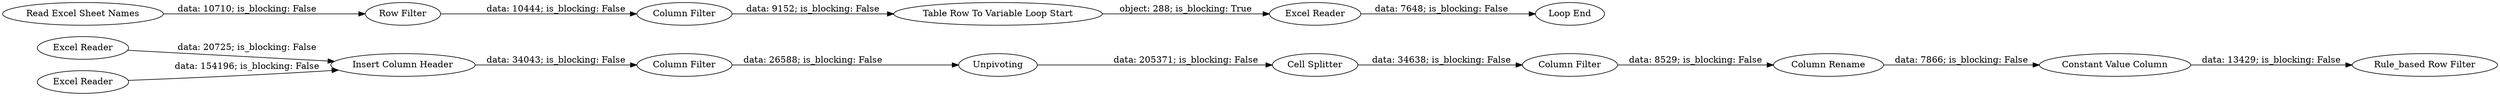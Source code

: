 digraph {
	"-4263837939554447833_18" [label=Unpivoting]
	"-4263837939554447833_24" [label="Read Excel Sheet Names"]
	"-4263837939554447833_28" [label="Loop End"]
	"-4263837939554447833_25" [label="Row Filter"]
	"-4263837939554447833_19" [label="Cell Splitter"]
	"-4263837939554447833_15" [label="Excel Reader"]
	"-4263837939554447833_20" [label="Column Filter"]
	"-4263837939554447833_23" [label="Rule_based Row Filter"]
	"-4263837939554447833_26" [label="Column Filter"]
	"-4263837939554447833_14" [label="Excel Reader"]
	"-4263837939554447833_17" [label="Column Filter"]
	"-4263837939554447833_27" [label="Table Row To Variable Loop Start"]
	"-4263837939554447833_29" [label="Excel Reader"]
	"-4263837939554447833_22" [label="Constant Value Column"]
	"-4263837939554447833_21" [label="Column Rename"]
	"-4263837939554447833_16" [label="Insert Column Header"]
	"-4263837939554447833_26" -> "-4263837939554447833_27" [label="data: 9152; is_blocking: False"]
	"-4263837939554447833_14" -> "-4263837939554447833_16" [label="data: 154196; is_blocking: False"]
	"-4263837939554447833_20" -> "-4263837939554447833_21" [label="data: 8529; is_blocking: False"]
	"-4263837939554447833_29" -> "-4263837939554447833_28" [label="data: 7648; is_blocking: False"]
	"-4263837939554447833_24" -> "-4263837939554447833_25" [label="data: 10710; is_blocking: False"]
	"-4263837939554447833_25" -> "-4263837939554447833_26" [label="data: 10444; is_blocking: False"]
	"-4263837939554447833_21" -> "-4263837939554447833_22" [label="data: 7866; is_blocking: False"]
	"-4263837939554447833_17" -> "-4263837939554447833_18" [label="data: 26588; is_blocking: False"]
	"-4263837939554447833_16" -> "-4263837939554447833_17" [label="data: 34043; is_blocking: False"]
	"-4263837939554447833_22" -> "-4263837939554447833_23" [label="data: 13429; is_blocking: False"]
	"-4263837939554447833_18" -> "-4263837939554447833_19" [label="data: 205371; is_blocking: False"]
	"-4263837939554447833_15" -> "-4263837939554447833_16" [label="data: 20725; is_blocking: False"]
	"-4263837939554447833_27" -> "-4263837939554447833_29" [label="object: 288; is_blocking: True"]
	"-4263837939554447833_19" -> "-4263837939554447833_20" [label="data: 34638; is_blocking: False"]
	rankdir=LR
}
